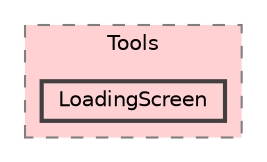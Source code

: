 digraph "C:/Users/PC/Documents/GitHub/Witch-Pack/WitchPack/Assets/Scripts/Tools/LoadingScreen"
{
 // LATEX_PDF_SIZE
  bgcolor="transparent";
  edge [fontname=Helvetica,fontsize=10,labelfontname=Helvetica,labelfontsize=10];
  node [fontname=Helvetica,fontsize=10,shape=box,height=0.2,width=0.4];
  compound=true
  subgraph clusterdir_4ecf9c5c07a26181eb08b7842f46183e {
    graph [ bgcolor="#ffd1d2", pencolor="grey50", label="Tools", fontname=Helvetica,fontsize=10 style="filled,dashed", URL="dir_4ecf9c5c07a26181eb08b7842f46183e.html",tooltip=""]
  dir_32b1b96fefb70b47057e291d1a754a98 [label="LoadingScreen", fillcolor="#ffd1d2", color="grey25", style="filled,bold", URL="dir_32b1b96fefb70b47057e291d1a754a98.html",tooltip=""];
  }
}
